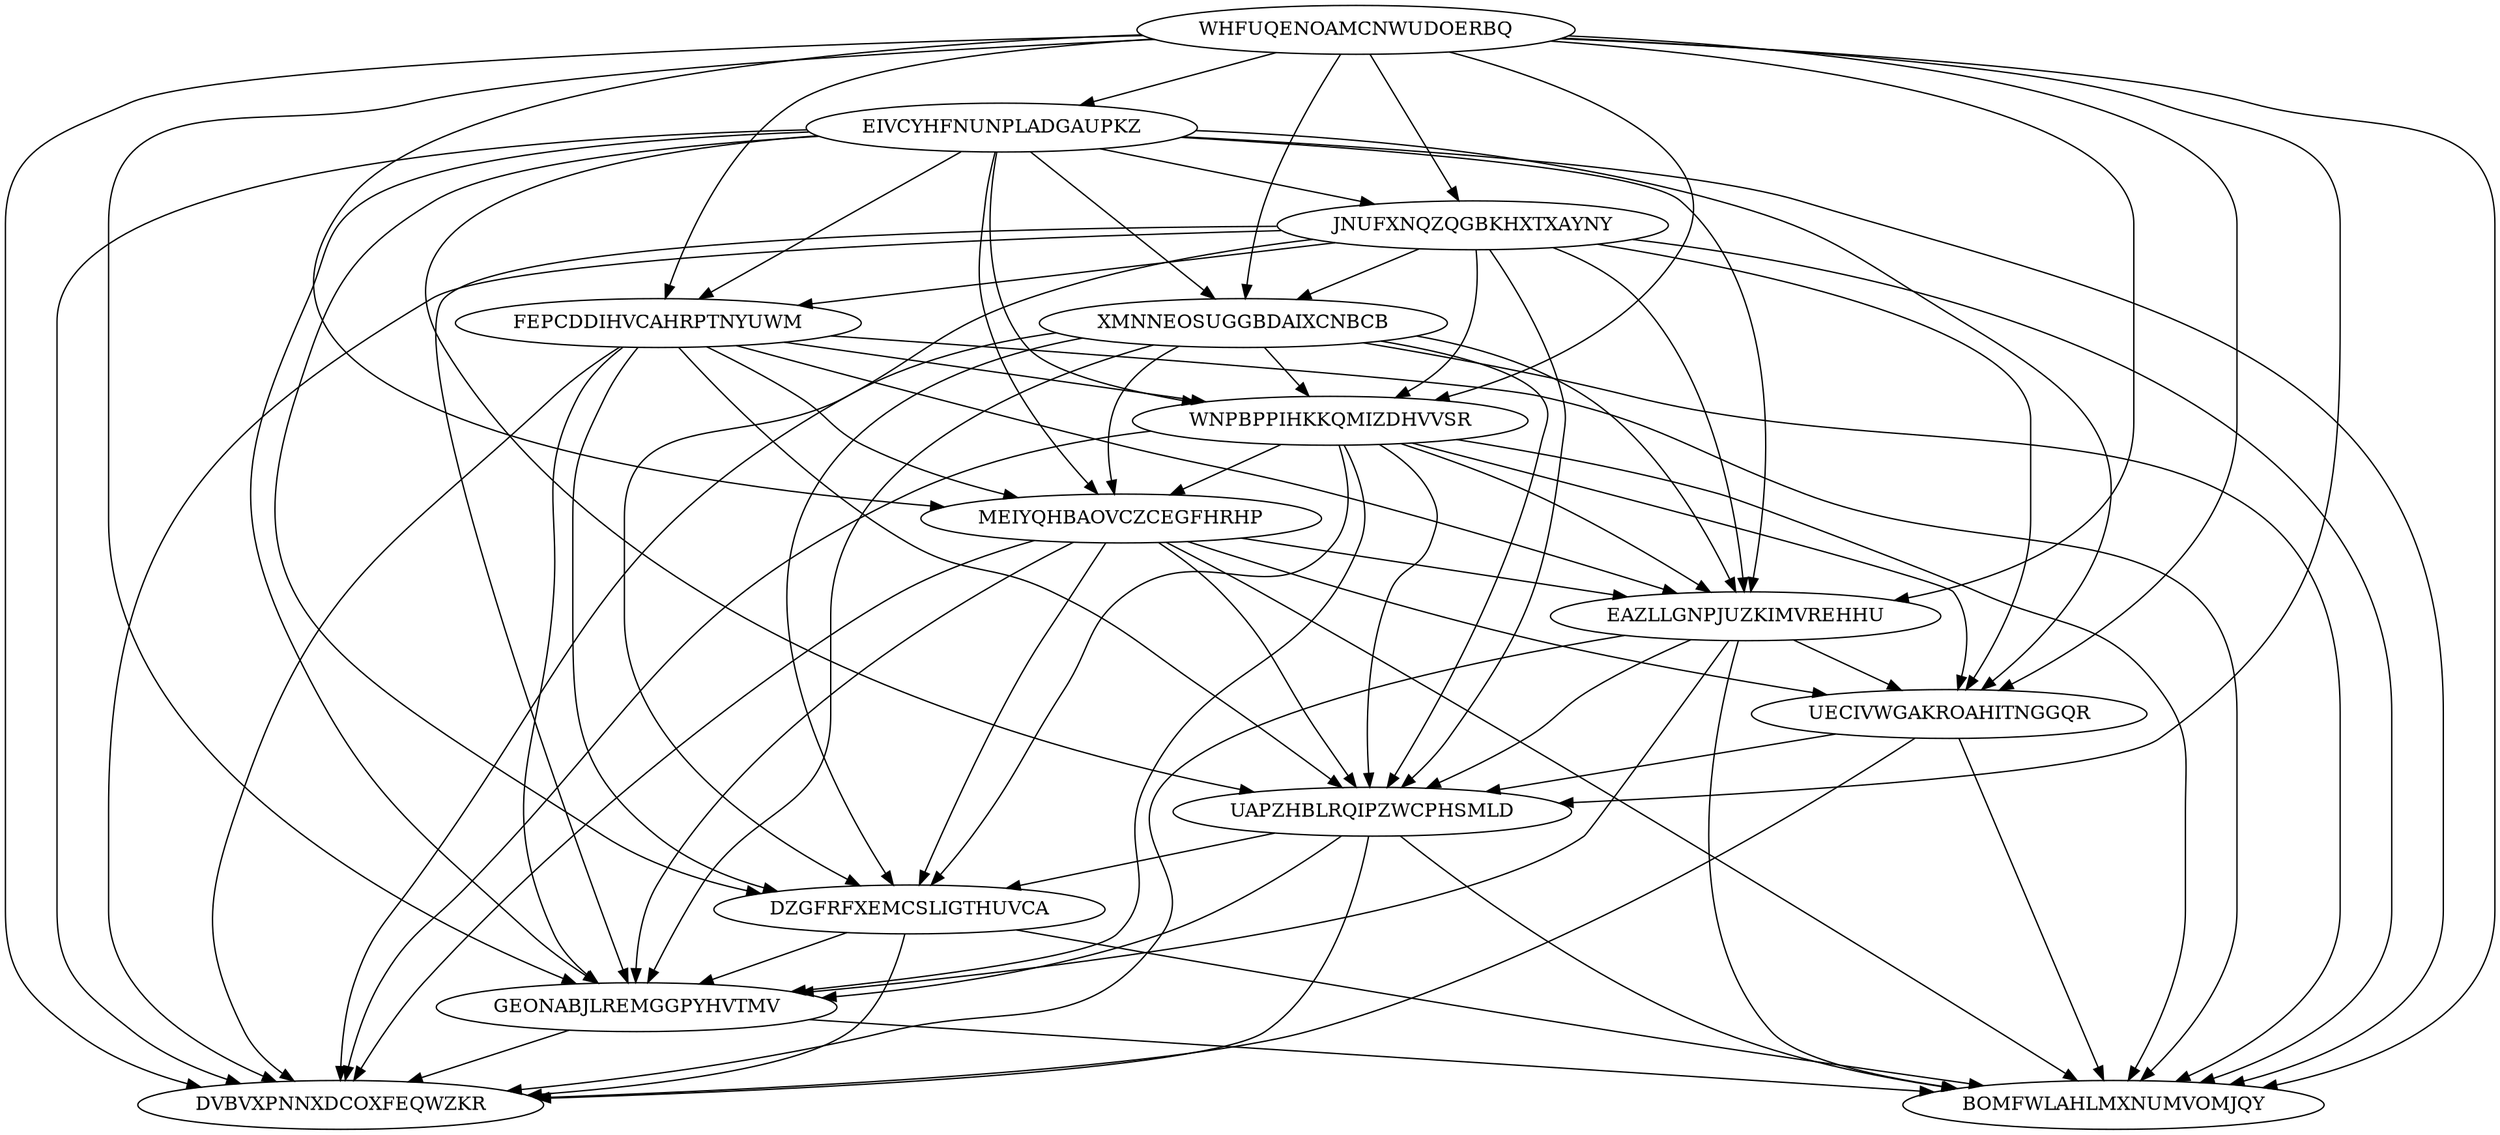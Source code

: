 digraph N14M82 {
	WHFUQENOAMCNWUDOERBQ	[Weight=11];
	EIVCYHFNUNPLADGAUPKZ	[Weight=12];
	JNUFXNQZQGBKHXTXAYNY	[Weight=17];
	XMNNEOSUGGBDAIXCNBCB	[Weight=16];
	FEPCDDIHVCAHRPTNYUWM	[Weight=13];
	WNPBPPIHKKQMIZDHVVSR	[Weight=19];
	MEIYQHBAOVCZCEGFHRHP	[Weight=11];
	EAZLLGNPJUZKIMVREHHU	[Weight=12];
	UECIVWGAKROAHITNGGQR	[Weight=14];
	UAPZHBLRQIPZWCPHSMLD	[Weight=10];
	DZGFRFXEMCSLIGTHUVCA	[Weight=12];
	GEONABJLREMGGPYHVTMV	[Weight=13];
	DVBVXPNNXDCOXFEQWZKR	[Weight=17];
	BOMFWLAHLMXNUMVOMJQY	[Weight=18];
	UECIVWGAKROAHITNGGQR -> BOMFWLAHLMXNUMVOMJQY [Weight=12];
	WHFUQENOAMCNWUDOERBQ -> DVBVXPNNXDCOXFEQWZKR [Weight=19];
	WHFUQENOAMCNWUDOERBQ -> JNUFXNQZQGBKHXTXAYNY [Weight=10];
	EIVCYHFNUNPLADGAUPKZ -> JNUFXNQZQGBKHXTXAYNY [Weight=16];
	JNUFXNQZQGBKHXTXAYNY -> GEONABJLREMGGPYHVTMV [Weight=18];
	JNUFXNQZQGBKHXTXAYNY -> EAZLLGNPJUZKIMVREHHU [Weight=11];
	EAZLLGNPJUZKIMVREHHU -> UAPZHBLRQIPZWCPHSMLD [Weight=16];
	JNUFXNQZQGBKHXTXAYNY -> UECIVWGAKROAHITNGGQR [Weight=20];
	UAPZHBLRQIPZWCPHSMLD -> GEONABJLREMGGPYHVTMV [Weight=15];
	GEONABJLREMGGPYHVTMV -> BOMFWLAHLMXNUMVOMJQY [Weight=20];
	EAZLLGNPJUZKIMVREHHU -> GEONABJLREMGGPYHVTMV [Weight=10];
	WHFUQENOAMCNWUDOERBQ -> BOMFWLAHLMXNUMVOMJQY [Weight=11];
	XMNNEOSUGGBDAIXCNBCB -> DZGFRFXEMCSLIGTHUVCA [Weight=18];
	EIVCYHFNUNPLADGAUPKZ -> EAZLLGNPJUZKIMVREHHU [Weight=11];
	WNPBPPIHKKQMIZDHVVSR -> DZGFRFXEMCSLIGTHUVCA [Weight=16];
	FEPCDDIHVCAHRPTNYUWM -> DVBVXPNNXDCOXFEQWZKR [Weight=14];
	MEIYQHBAOVCZCEGFHRHP -> UAPZHBLRQIPZWCPHSMLD [Weight=14];
	EIVCYHFNUNPLADGAUPKZ -> DVBVXPNNXDCOXFEQWZKR [Weight=12];
	EAZLLGNPJUZKIMVREHHU -> UECIVWGAKROAHITNGGQR [Weight=19];
	WHFUQENOAMCNWUDOERBQ -> FEPCDDIHVCAHRPTNYUWM [Weight=18];
	FEPCDDIHVCAHRPTNYUWM -> UAPZHBLRQIPZWCPHSMLD [Weight=15];
	MEIYQHBAOVCZCEGFHRHP -> BOMFWLAHLMXNUMVOMJQY [Weight=18];
	EAZLLGNPJUZKIMVREHHU -> BOMFWLAHLMXNUMVOMJQY [Weight=15];
	EIVCYHFNUNPLADGAUPKZ -> FEPCDDIHVCAHRPTNYUWM [Weight=13];
	WHFUQENOAMCNWUDOERBQ -> EAZLLGNPJUZKIMVREHHU [Weight=19];
	JNUFXNQZQGBKHXTXAYNY -> FEPCDDIHVCAHRPTNYUWM [Weight=17];
	WHFUQENOAMCNWUDOERBQ -> MEIYQHBAOVCZCEGFHRHP [Weight=13];
	WHFUQENOAMCNWUDOERBQ -> XMNNEOSUGGBDAIXCNBCB [Weight=20];
	DZGFRFXEMCSLIGTHUVCA -> BOMFWLAHLMXNUMVOMJQY [Weight=19];
	WHFUQENOAMCNWUDOERBQ -> EIVCYHFNUNPLADGAUPKZ [Weight=18];
	WNPBPPIHKKQMIZDHVVSR -> DVBVXPNNXDCOXFEQWZKR [Weight=14];
	EAZLLGNPJUZKIMVREHHU -> DVBVXPNNXDCOXFEQWZKR [Weight=13];
	MEIYQHBAOVCZCEGFHRHP -> GEONABJLREMGGPYHVTMV [Weight=10];
	EIVCYHFNUNPLADGAUPKZ -> BOMFWLAHLMXNUMVOMJQY [Weight=13];
	WNPBPPIHKKQMIZDHVVSR -> UAPZHBLRQIPZWCPHSMLD [Weight=10];
	FEPCDDIHVCAHRPTNYUWM -> BOMFWLAHLMXNUMVOMJQY [Weight=16];
	UAPZHBLRQIPZWCPHSMLD -> DVBVXPNNXDCOXFEQWZKR [Weight=10];
	EIVCYHFNUNPLADGAUPKZ -> DZGFRFXEMCSLIGTHUVCA [Weight=11];
	XMNNEOSUGGBDAIXCNBCB -> UAPZHBLRQIPZWCPHSMLD [Weight=14];
	WNPBPPIHKKQMIZDHVVSR -> MEIYQHBAOVCZCEGFHRHP [Weight=19];
	JNUFXNQZQGBKHXTXAYNY -> BOMFWLAHLMXNUMVOMJQY [Weight=12];
	DZGFRFXEMCSLIGTHUVCA -> GEONABJLREMGGPYHVTMV [Weight=18];
	WNPBPPIHKKQMIZDHVVSR -> BOMFWLAHLMXNUMVOMJQY [Weight=11];
	WNPBPPIHKKQMIZDHVVSR -> EAZLLGNPJUZKIMVREHHU [Weight=14];
	EIVCYHFNUNPLADGAUPKZ -> UECIVWGAKROAHITNGGQR [Weight=20];
	FEPCDDIHVCAHRPTNYUWM -> DZGFRFXEMCSLIGTHUVCA [Weight=14];
	EIVCYHFNUNPLADGAUPKZ -> WNPBPPIHKKQMIZDHVVSR [Weight=20];
	FEPCDDIHVCAHRPTNYUWM -> GEONABJLREMGGPYHVTMV [Weight=20];
	JNUFXNQZQGBKHXTXAYNY -> XMNNEOSUGGBDAIXCNBCB [Weight=15];
	MEIYQHBAOVCZCEGFHRHP -> DZGFRFXEMCSLIGTHUVCA [Weight=11];
	UAPZHBLRQIPZWCPHSMLD -> BOMFWLAHLMXNUMVOMJQY [Weight=11];
	WHFUQENOAMCNWUDOERBQ -> UECIVWGAKROAHITNGGQR [Weight=17];
	MEIYQHBAOVCZCEGFHRHP -> UECIVWGAKROAHITNGGQR [Weight=13];
	XMNNEOSUGGBDAIXCNBCB -> DVBVXPNNXDCOXFEQWZKR [Weight=13];
	JNUFXNQZQGBKHXTXAYNY -> UAPZHBLRQIPZWCPHSMLD [Weight=14];
	FEPCDDIHVCAHRPTNYUWM -> EAZLLGNPJUZKIMVREHHU [Weight=10];
	XMNNEOSUGGBDAIXCNBCB -> BOMFWLAHLMXNUMVOMJQY [Weight=16];
	MEIYQHBAOVCZCEGFHRHP -> DVBVXPNNXDCOXFEQWZKR [Weight=10];
	XMNNEOSUGGBDAIXCNBCB -> EAZLLGNPJUZKIMVREHHU [Weight=15];
	MEIYQHBAOVCZCEGFHRHP -> EAZLLGNPJUZKIMVREHHU [Weight=11];
	JNUFXNQZQGBKHXTXAYNY -> DZGFRFXEMCSLIGTHUVCA [Weight=17];
	EIVCYHFNUNPLADGAUPKZ -> GEONABJLREMGGPYHVTMV [Weight=11];
	EIVCYHFNUNPLADGAUPKZ -> UAPZHBLRQIPZWCPHSMLD [Weight=19];
	GEONABJLREMGGPYHVTMV -> DVBVXPNNXDCOXFEQWZKR [Weight=19];
	UECIVWGAKROAHITNGGQR -> UAPZHBLRQIPZWCPHSMLD [Weight=14];
	XMNNEOSUGGBDAIXCNBCB -> WNPBPPIHKKQMIZDHVVSR [Weight=13];
	XMNNEOSUGGBDAIXCNBCB -> MEIYQHBAOVCZCEGFHRHP [Weight=16];
	WNPBPPIHKKQMIZDHVVSR -> GEONABJLREMGGPYHVTMV [Weight=15];
	JNUFXNQZQGBKHXTXAYNY -> DVBVXPNNXDCOXFEQWZKR [Weight=13];
	FEPCDDIHVCAHRPTNYUWM -> MEIYQHBAOVCZCEGFHRHP [Weight=19];
	WHFUQENOAMCNWUDOERBQ -> GEONABJLREMGGPYHVTMV [Weight=18];
	EIVCYHFNUNPLADGAUPKZ -> XMNNEOSUGGBDAIXCNBCB [Weight=15];
	UAPZHBLRQIPZWCPHSMLD -> DZGFRFXEMCSLIGTHUVCA [Weight=20];
	WHFUQENOAMCNWUDOERBQ -> WNPBPPIHKKQMIZDHVVSR [Weight=11];
	XMNNEOSUGGBDAIXCNBCB -> GEONABJLREMGGPYHVTMV [Weight=20];
	JNUFXNQZQGBKHXTXAYNY -> WNPBPPIHKKQMIZDHVVSR [Weight=11];
	WNPBPPIHKKQMIZDHVVSR -> UECIVWGAKROAHITNGGQR [Weight=19];
	DZGFRFXEMCSLIGTHUVCA -> DVBVXPNNXDCOXFEQWZKR [Weight=14];
	FEPCDDIHVCAHRPTNYUWM -> WNPBPPIHKKQMIZDHVVSR [Weight=17];
	UECIVWGAKROAHITNGGQR -> DVBVXPNNXDCOXFEQWZKR [Weight=15];
	EIVCYHFNUNPLADGAUPKZ -> MEIYQHBAOVCZCEGFHRHP [Weight=11];
	WHFUQENOAMCNWUDOERBQ -> UAPZHBLRQIPZWCPHSMLD [Weight=15];
}
